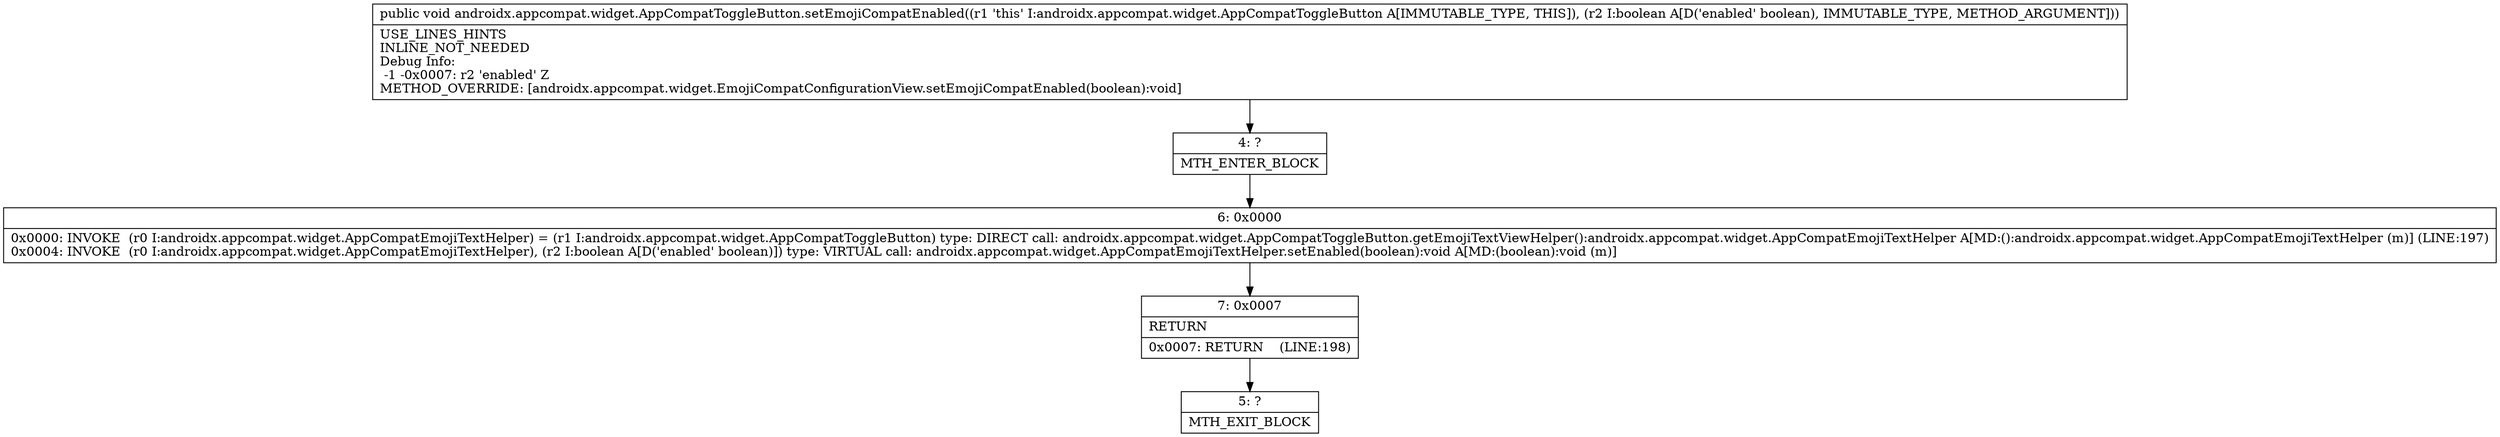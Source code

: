 digraph "CFG forandroidx.appcompat.widget.AppCompatToggleButton.setEmojiCompatEnabled(Z)V" {
Node_4 [shape=record,label="{4\:\ ?|MTH_ENTER_BLOCK\l}"];
Node_6 [shape=record,label="{6\:\ 0x0000|0x0000: INVOKE  (r0 I:androidx.appcompat.widget.AppCompatEmojiTextHelper) = (r1 I:androidx.appcompat.widget.AppCompatToggleButton) type: DIRECT call: androidx.appcompat.widget.AppCompatToggleButton.getEmojiTextViewHelper():androidx.appcompat.widget.AppCompatEmojiTextHelper A[MD:():androidx.appcompat.widget.AppCompatEmojiTextHelper (m)] (LINE:197)\l0x0004: INVOKE  (r0 I:androidx.appcompat.widget.AppCompatEmojiTextHelper), (r2 I:boolean A[D('enabled' boolean)]) type: VIRTUAL call: androidx.appcompat.widget.AppCompatEmojiTextHelper.setEnabled(boolean):void A[MD:(boolean):void (m)]\l}"];
Node_7 [shape=record,label="{7\:\ 0x0007|RETURN\l|0x0007: RETURN    (LINE:198)\l}"];
Node_5 [shape=record,label="{5\:\ ?|MTH_EXIT_BLOCK\l}"];
MethodNode[shape=record,label="{public void androidx.appcompat.widget.AppCompatToggleButton.setEmojiCompatEnabled((r1 'this' I:androidx.appcompat.widget.AppCompatToggleButton A[IMMUTABLE_TYPE, THIS]), (r2 I:boolean A[D('enabled' boolean), IMMUTABLE_TYPE, METHOD_ARGUMENT]))  | USE_LINES_HINTS\lINLINE_NOT_NEEDED\lDebug Info:\l  \-1 \-0x0007: r2 'enabled' Z\lMETHOD_OVERRIDE: [androidx.appcompat.widget.EmojiCompatConfigurationView.setEmojiCompatEnabled(boolean):void]\l}"];
MethodNode -> Node_4;Node_4 -> Node_6;
Node_6 -> Node_7;
Node_7 -> Node_5;
}

